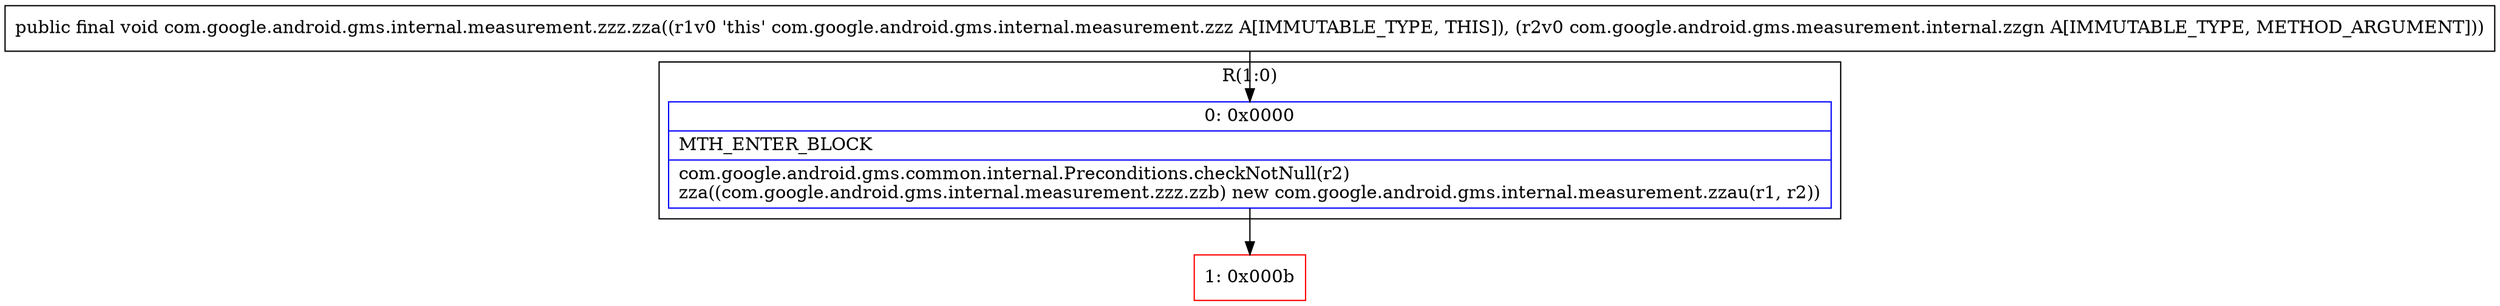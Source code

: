 digraph "CFG forcom.google.android.gms.internal.measurement.zzz.zza(Lcom\/google\/android\/gms\/measurement\/internal\/zzgn;)V" {
subgraph cluster_Region_1471743946 {
label = "R(1:0)";
node [shape=record,color=blue];
Node_0 [shape=record,label="{0\:\ 0x0000|MTH_ENTER_BLOCK\l|com.google.android.gms.common.internal.Preconditions.checkNotNull(r2)\lzza((com.google.android.gms.internal.measurement.zzz.zzb) new com.google.android.gms.internal.measurement.zzau(r1, r2))\l}"];
}
Node_1 [shape=record,color=red,label="{1\:\ 0x000b}"];
MethodNode[shape=record,label="{public final void com.google.android.gms.internal.measurement.zzz.zza((r1v0 'this' com.google.android.gms.internal.measurement.zzz A[IMMUTABLE_TYPE, THIS]), (r2v0 com.google.android.gms.measurement.internal.zzgn A[IMMUTABLE_TYPE, METHOD_ARGUMENT])) }"];
MethodNode -> Node_0;
Node_0 -> Node_1;
}

